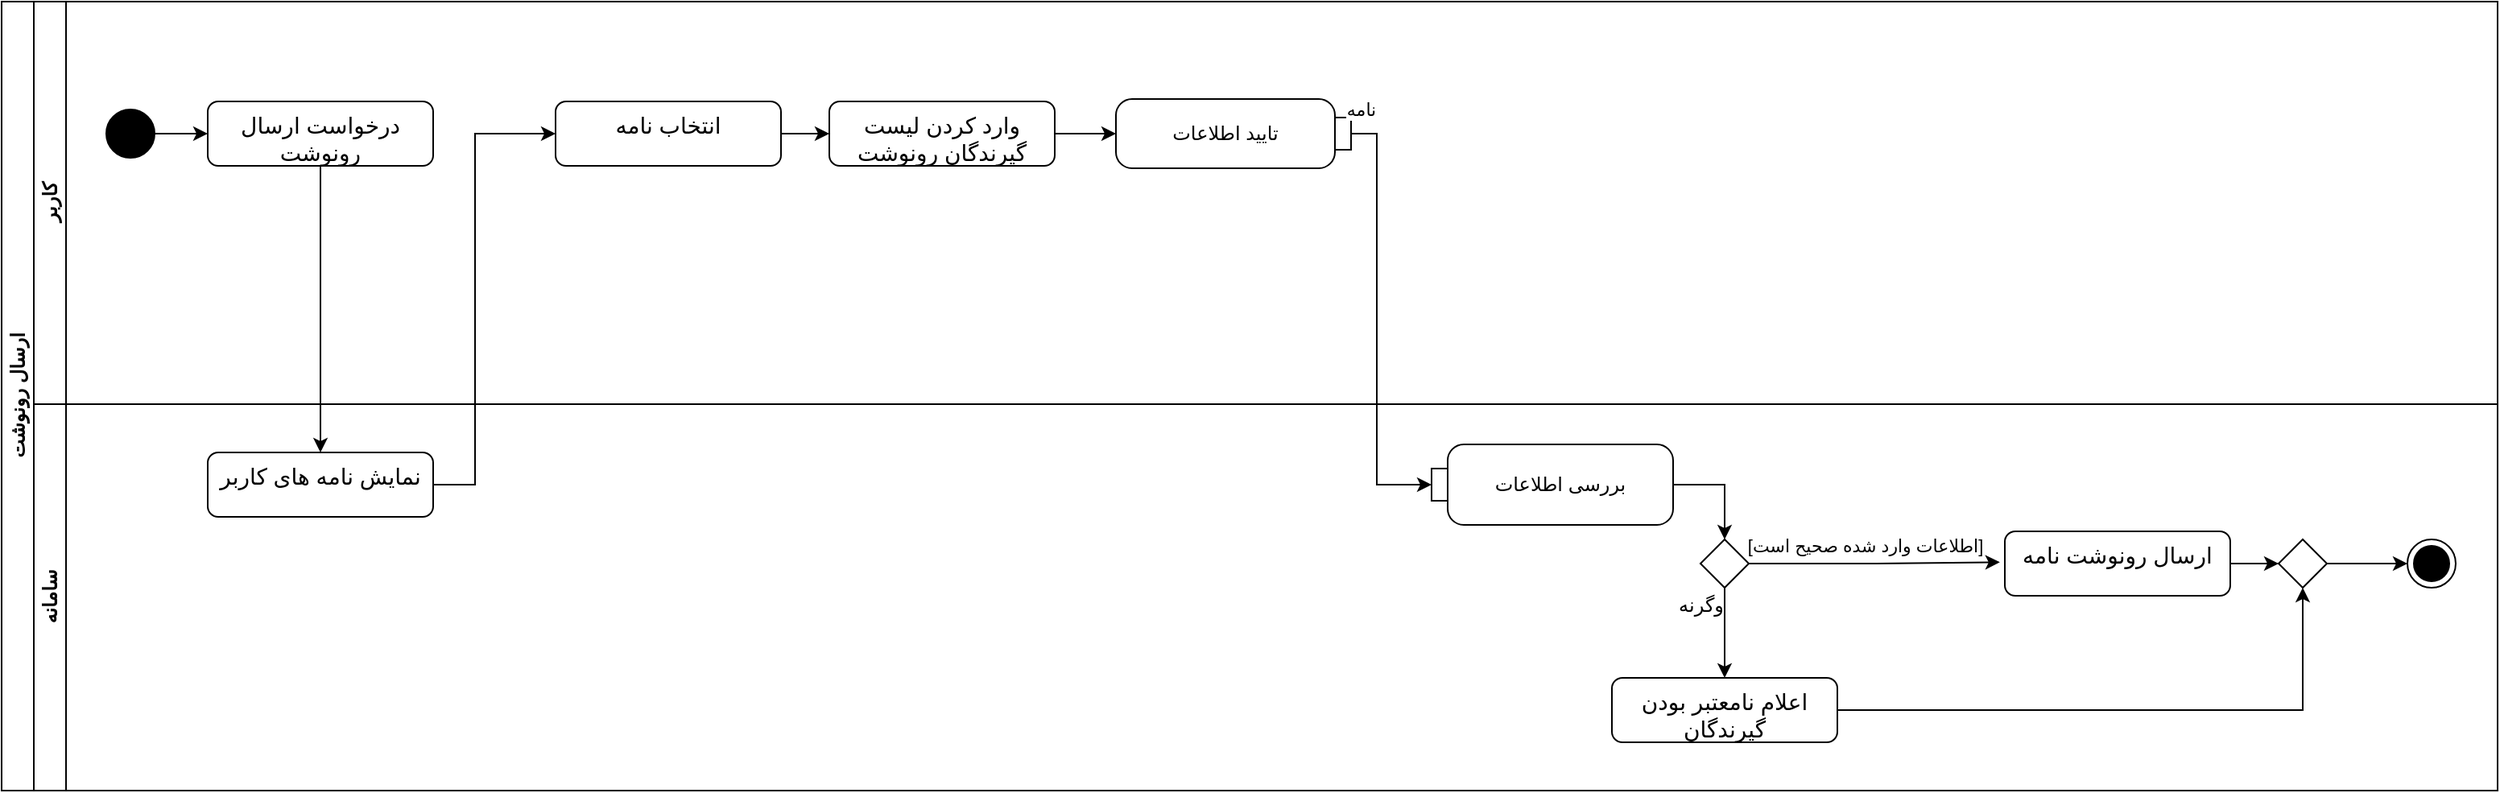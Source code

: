 <mxfile version="23.0.2" type="google">
  <diagram name="Page-1" id="oATLetNye8Pld1uedCwR">
    <mxGraphModel grid="1" page="1" gridSize="10" guides="1" tooltips="1" connect="1" arrows="1" fold="1" pageScale="1" pageWidth="827" pageHeight="1169" math="0" shadow="0">
      <root>
        <mxCell id="0" />
        <mxCell id="1" parent="0" />
        <mxCell id="iInGiAeUHID2Q2cdJA-H-1" value="ارسال رونوشت" style="swimlane;html=1;childLayout=stackLayout;resizeParent=1;resizeParentMax=0;horizontal=0;startSize=20;horizontalStack=0;" vertex="1" parent="1">
          <mxGeometry x="76" y="120" width="1550" height="490" as="geometry" />
        </mxCell>
        <mxCell id="iInGiAeUHID2Q2cdJA-H-2" value="کاربر" style="swimlane;html=1;startSize=20;horizontal=0;" vertex="1" parent="iInGiAeUHID2Q2cdJA-H-1">
          <mxGeometry x="20" width="1530" height="250" as="geometry">
            <mxRectangle x="20" width="490" height="30" as="alternateBounds" />
          </mxGeometry>
        </mxCell>
        <mxCell id="iInGiAeUHID2Q2cdJA-H-3" style="edgeStyle=orthogonalEdgeStyle;rounded=0;orthogonalLoop=1;jettySize=auto;html=1;" edge="1" parent="iInGiAeUHID2Q2cdJA-H-2" source="iInGiAeUHID2Q2cdJA-H-4" target="iInGiAeUHID2Q2cdJA-H-5">
          <mxGeometry relative="1" as="geometry">
            <mxPoint x="110" y="82" as="targetPoint" />
          </mxGeometry>
        </mxCell>
        <mxCell id="iInGiAeUHID2Q2cdJA-H-4" value="" style="ellipse;fillColor=strokeColor;html=1;" vertex="1" parent="iInGiAeUHID2Q2cdJA-H-2">
          <mxGeometry x="45" y="67" width="30" height="30" as="geometry" />
        </mxCell>
        <mxCell id="iInGiAeUHID2Q2cdJA-H-5" value="&lt;font style=&quot;font-size: 14px;&quot;&gt;درخواست ارسال رونوشت&lt;/font&gt;" style="html=1;align=center;verticalAlign=top;rounded=1;absoluteArcSize=1;arcSize=13;dashed=0;whiteSpace=wrap;" vertex="1" parent="iInGiAeUHID2Q2cdJA-H-2">
          <mxGeometry x="108" y="62" width="140" height="40" as="geometry" />
        </mxCell>
        <mxCell id="iInGiAeUHID2Q2cdJA-H-18" value="تایید اطلاعات" style="shape=mxgraph.uml25.action;html=1;align=center;verticalAlign=middle;absoluteArcSize=1;arcSize=10;dashed=0;spacingRight=10;whiteSpace=wrap;" vertex="1" parent="iInGiAeUHID2Q2cdJA-H-2">
          <mxGeometry x="672" y="60.5" width="146" height="43" as="geometry" />
        </mxCell>
        <mxCell id="qfK4Fhaposf9uQcbPZXF-4" value="" style="edgeStyle=orthogonalEdgeStyle;rounded=0;orthogonalLoop=1;jettySize=auto;html=1;" edge="1" parent="iInGiAeUHID2Q2cdJA-H-2" source="qfK4Fhaposf9uQcbPZXF-1" target="qfK4Fhaposf9uQcbPZXF-3">
          <mxGeometry relative="1" as="geometry" />
        </mxCell>
        <mxCell id="qfK4Fhaposf9uQcbPZXF-1" value="&lt;font style=&quot;font-size: 14px;&quot;&gt;انتخاب نامه&lt;/font&gt;" style="html=1;align=center;verticalAlign=top;rounded=1;absoluteArcSize=1;arcSize=13;dashed=0;whiteSpace=wrap;" vertex="1" parent="iInGiAeUHID2Q2cdJA-H-2">
          <mxGeometry x="324" y="62" width="140" height="40" as="geometry" />
        </mxCell>
        <mxCell id="qfK4Fhaposf9uQcbPZXF-5" value="" style="edgeStyle=orthogonalEdgeStyle;rounded=0;orthogonalLoop=1;jettySize=auto;html=1;" edge="1" parent="iInGiAeUHID2Q2cdJA-H-2" source="qfK4Fhaposf9uQcbPZXF-3" target="iInGiAeUHID2Q2cdJA-H-18">
          <mxGeometry relative="1" as="geometry" />
        </mxCell>
        <mxCell id="qfK4Fhaposf9uQcbPZXF-3" value="&lt;font style=&quot;font-size: 14px;&quot;&gt;وارد کردن لیست گیرندگان رونوشت&lt;/font&gt;" style="html=1;align=center;verticalAlign=top;rounded=1;absoluteArcSize=1;arcSize=13;dashed=0;whiteSpace=wrap;" vertex="1" parent="iInGiAeUHID2Q2cdJA-H-2">
          <mxGeometry x="494" y="62" width="140" height="40" as="geometry" />
        </mxCell>
        <mxCell id="iInGiAeUHID2Q2cdJA-H-45" style="edgeStyle=orthogonalEdgeStyle;rounded=0;orthogonalLoop=1;jettySize=auto;html=1;" edge="1" parent="iInGiAeUHID2Q2cdJA-H-1" source="iInGiAeUHID2Q2cdJA-H-5" target="iInGiAeUHID2Q2cdJA-H-23">
          <mxGeometry relative="1" as="geometry">
            <Array as="points" />
          </mxGeometry>
        </mxCell>
        <mxCell id="iInGiAeUHID2Q2cdJA-H-47" style="edgeStyle=orthogonalEdgeStyle;rounded=0;orthogonalLoop=1;jettySize=auto;html=1;" edge="1" parent="iInGiAeUHID2Q2cdJA-H-1" source="iInGiAeUHID2Q2cdJA-H-18" target="iInGiAeUHID2Q2cdJA-H-30">
          <mxGeometry relative="1" as="geometry">
            <Array as="points">
              <mxPoint x="854" y="82" />
              <mxPoint x="854" y="300" />
            </Array>
          </mxGeometry>
        </mxCell>
        <mxCell id="iInGiAeUHID2Q2cdJA-H-48" value="نامه" style="edgeLabel;html=1;align=center;verticalAlign=middle;resizable=0;points=[];" connectable="0" vertex="1" parent="iInGiAeUHID2Q2cdJA-H-47">
          <mxGeometry x="-0.783" y="2" relative="1" as="geometry">
            <mxPoint x="-12" y="-28" as="offset" />
          </mxGeometry>
        </mxCell>
        <mxCell id="qfK4Fhaposf9uQcbPZXF-2" value="" style="edgeStyle=orthogonalEdgeStyle;rounded=0;orthogonalLoop=1;jettySize=auto;html=1;" edge="1" parent="iInGiAeUHID2Q2cdJA-H-1" source="iInGiAeUHID2Q2cdJA-H-23" target="qfK4Fhaposf9uQcbPZXF-1">
          <mxGeometry relative="1" as="geometry">
            <Array as="points">
              <mxPoint x="294" y="300" />
              <mxPoint x="294" y="82" />
            </Array>
          </mxGeometry>
        </mxCell>
        <mxCell id="iInGiAeUHID2Q2cdJA-H-22" value="سامانه" style="swimlane;html=1;startSize=20;horizontal=0;" vertex="1" parent="iInGiAeUHID2Q2cdJA-H-1">
          <mxGeometry x="20" y="250" width="1530" height="240" as="geometry" />
        </mxCell>
        <mxCell id="iInGiAeUHID2Q2cdJA-H-23" value="&lt;font style=&quot;font-size: 14px;&quot;&gt;نمایش نامه های کاربر&lt;/font&gt;" style="html=1;align=center;verticalAlign=top;rounded=1;absoluteArcSize=1;arcSize=13;dashed=0;whiteSpace=wrap;" vertex="1" parent="iInGiAeUHID2Q2cdJA-H-22">
          <mxGeometry x="108" y="30" width="140" height="40" as="geometry" />
        </mxCell>
        <mxCell id="iInGiAeUHID2Q2cdJA-H-24" style="edgeStyle=orthogonalEdgeStyle;rounded=0;orthogonalLoop=1;jettySize=auto;html=1;" edge="1" parent="iInGiAeUHID2Q2cdJA-H-22" source="iInGiAeUHID2Q2cdJA-H-30" target="iInGiAeUHID2Q2cdJA-H-25">
          <mxGeometry relative="1" as="geometry">
            <Array as="points" />
          </mxGeometry>
        </mxCell>
        <mxCell id="iInGiAeUHID2Q2cdJA-H-25" value="" style="rhombus;" vertex="1" parent="iInGiAeUHID2Q2cdJA-H-22">
          <mxGeometry x="1035" y="84" width="30" height="30" as="geometry" />
        </mxCell>
        <mxCell id="iInGiAeUHID2Q2cdJA-H-26" style="edgeStyle=orthogonalEdgeStyle;rounded=0;orthogonalLoop=1;jettySize=auto;html=1;" edge="1" parent="iInGiAeUHID2Q2cdJA-H-22" source="iInGiAeUHID2Q2cdJA-H-27" target="iInGiAeUHID2Q2cdJA-H-43">
          <mxGeometry relative="1" as="geometry" />
        </mxCell>
        <mxCell id="iInGiAeUHID2Q2cdJA-H-27" value="&lt;font style=&quot;font-size: 14px;&quot;&gt;اعلام نامعتبر بودن گیرندگان&lt;/font&gt;" style="html=1;align=center;verticalAlign=top;rounded=1;absoluteArcSize=1;arcSize=13;dashed=0;whiteSpace=wrap;" vertex="1" parent="iInGiAeUHID2Q2cdJA-H-22">
          <mxGeometry x="980" y="170" width="140" height="40" as="geometry" />
        </mxCell>
        <mxCell id="iInGiAeUHID2Q2cdJA-H-28" style="edgeStyle=orthogonalEdgeStyle;rounded=0;orthogonalLoop=1;jettySize=auto;html=1;" edge="1" parent="iInGiAeUHID2Q2cdJA-H-22" source="iInGiAeUHID2Q2cdJA-H-25" target="iInGiAeUHID2Q2cdJA-H-27">
          <mxGeometry relative="1" as="geometry" />
        </mxCell>
        <mxCell id="iInGiAeUHID2Q2cdJA-H-29" value="&lt;font style=&quot;font-size: 12px;&quot;&gt;وگرنه&lt;/font&gt;" style="edgeLabel;html=1;align=center;verticalAlign=middle;resizable=0;points=[];" connectable="0" vertex="1" parent="iInGiAeUHID2Q2cdJA-H-28">
          <mxGeometry x="-0.221" y="-2" relative="1" as="geometry">
            <mxPoint x="-13" y="-11" as="offset" />
          </mxGeometry>
        </mxCell>
        <mxCell id="iInGiAeUHID2Q2cdJA-H-30" value="بررسی اطلاعات" style="shape=mxgraph.uml25.action;html=1;align=center;verticalAlign=middle;absoluteArcSize=1;arcSize=10;dashed=0;spacingLeft=10;flipH=1;whiteSpace=wrap;" vertex="1" parent="iInGiAeUHID2Q2cdJA-H-22">
          <mxGeometry x="868" y="25" width="150" height="50" as="geometry" />
        </mxCell>
        <mxCell id="qfK4Fhaposf9uQcbPZXF-6" value="" style="edgeStyle=orthogonalEdgeStyle;rounded=0;orthogonalLoop=1;jettySize=auto;html=1;" edge="1" parent="iInGiAeUHID2Q2cdJA-H-22" source="iInGiAeUHID2Q2cdJA-H-32" target="iInGiAeUHID2Q2cdJA-H-43">
          <mxGeometry relative="1" as="geometry" />
        </mxCell>
        <mxCell id="iInGiAeUHID2Q2cdJA-H-32" value="&lt;font style=&quot;font-size: 14px;&quot;&gt;ارسال رونوشت نامه&lt;/font&gt;" style="html=1;align=center;verticalAlign=top;rounded=1;absoluteArcSize=1;arcSize=13;dashed=0;whiteSpace=wrap;" vertex="1" parent="iInGiAeUHID2Q2cdJA-H-22">
          <mxGeometry x="1224" y="79" width="140" height="40" as="geometry" />
        </mxCell>
        <mxCell id="iInGiAeUHID2Q2cdJA-H-38" style="edgeStyle=orthogonalEdgeStyle;rounded=0;orthogonalLoop=1;jettySize=auto;html=1;entryX=-0.022;entryY=0.479;entryDx=0;entryDy=0;entryPerimeter=0;" edge="1" parent="iInGiAeUHID2Q2cdJA-H-22" source="iInGiAeUHID2Q2cdJA-H-25" target="iInGiAeUHID2Q2cdJA-H-32">
          <mxGeometry relative="1" as="geometry">
            <mxPoint x="1214" y="99" as="targetPoint" />
          </mxGeometry>
        </mxCell>
        <mxCell id="iInGiAeUHID2Q2cdJA-H-39" value="[اطلاعات وارد شده صحیح است]" style="edgeLabel;html=1;align=center;verticalAlign=middle;resizable=0;points=[];" connectable="0" vertex="1" parent="iInGiAeUHID2Q2cdJA-H-38">
          <mxGeometry x="0.114" relative="1" as="geometry">
            <mxPoint x="-15" y="-10" as="offset" />
          </mxGeometry>
        </mxCell>
        <mxCell id="iInGiAeUHID2Q2cdJA-H-40" style="edgeStyle=orthogonalEdgeStyle;rounded=0;orthogonalLoop=1;jettySize=auto;html=1;" edge="1" parent="iInGiAeUHID2Q2cdJA-H-22" source="iInGiAeUHID2Q2cdJA-H-43" target="iInGiAeUHID2Q2cdJA-H-42">
          <mxGeometry relative="1" as="geometry" />
        </mxCell>
        <mxCell id="iInGiAeUHID2Q2cdJA-H-42" value="" style="ellipse;html=1;shape=endState;fillColor=strokeColor;" vertex="1" parent="iInGiAeUHID2Q2cdJA-H-22">
          <mxGeometry x="1474" y="84" width="30" height="30" as="geometry" />
        </mxCell>
        <mxCell id="iInGiAeUHID2Q2cdJA-H-43" value="" style="rhombus;" vertex="1" parent="iInGiAeUHID2Q2cdJA-H-22">
          <mxGeometry x="1394" y="84" width="30" height="30" as="geometry" />
        </mxCell>
      </root>
    </mxGraphModel>
  </diagram>
</mxfile>
